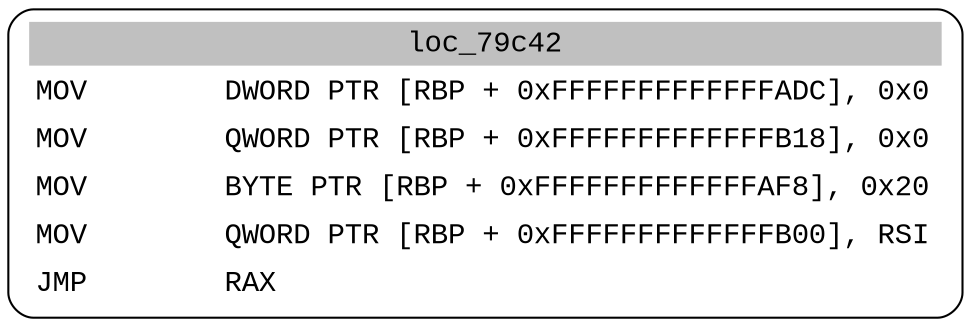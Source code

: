 digraph asm_graph {
1941 [
shape="Mrecord" fontname="Courier New"label =<<table border="0" cellborder="0" cellpadding="3"><tr><td align="center" colspan="2" bgcolor="grey">loc_79c42</td></tr><tr><td align="left">MOV        DWORD PTR [RBP + 0xFFFFFFFFFFFFFADC], 0x0</td></tr><tr><td align="left">MOV        QWORD PTR [RBP + 0xFFFFFFFFFFFFFB18], 0x0</td></tr><tr><td align="left">MOV        BYTE PTR [RBP + 0xFFFFFFFFFFFFFAF8], 0x20</td></tr><tr><td align="left">MOV        QWORD PTR [RBP + 0xFFFFFFFFFFFFFB00], RSI</td></tr><tr><td align="left">JMP        RAX</td></tr></table>> ];
}